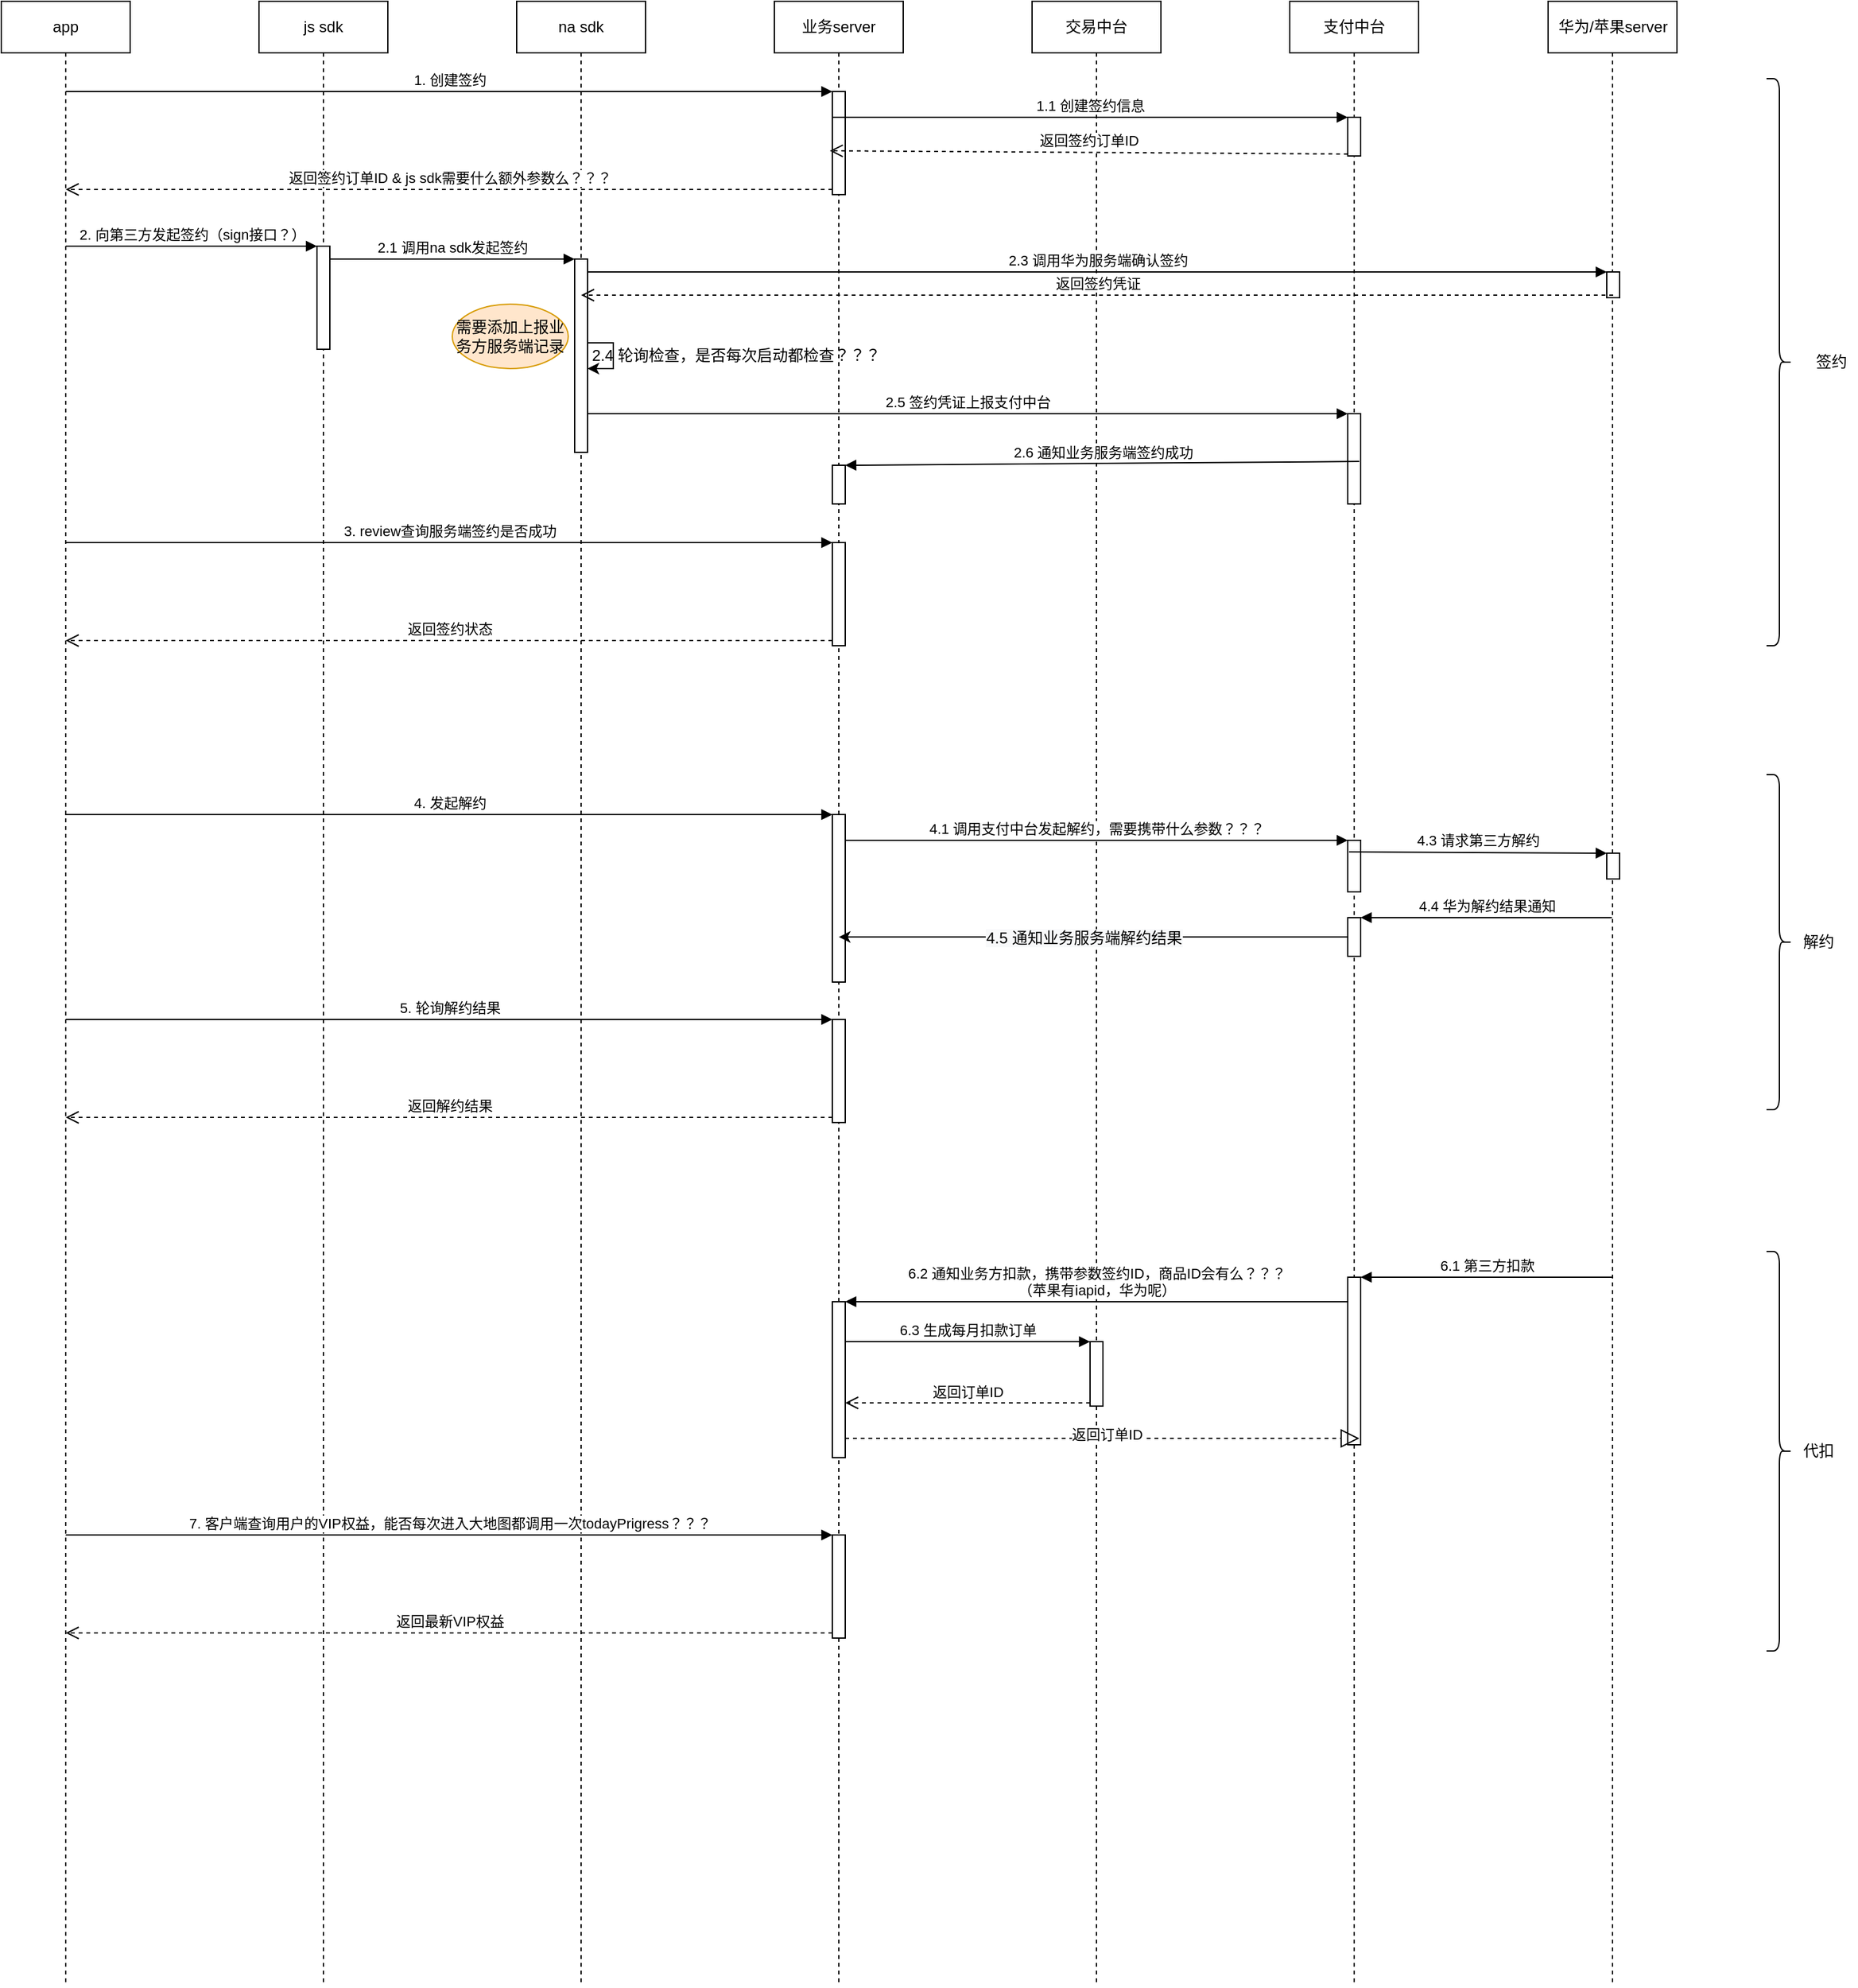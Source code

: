 <mxfile version="14.9.4" type="github">
  <diagram id="bgzZZHYhQTPhg7QTGfTD" name="Page-1">
    <mxGraphModel dx="1678" dy="941" grid="1" gridSize="10" guides="1" tooltips="1" connect="1" arrows="1" fold="1" page="1" pageScale="1" pageWidth="827" pageHeight="1169" math="0" shadow="0">
      <root>
        <mxCell id="0" />
        <mxCell id="1" parent="0" />
        <mxCell id="oVRuIWFX0pX_K5AUofUP-2" value="app" style="shape=umlLifeline;perimeter=lifelinePerimeter;whiteSpace=wrap;html=1;container=1;collapsible=0;recursiveResize=0;outlineConnect=0;" vertex="1" parent="1">
          <mxGeometry x="40" y="100" width="100" height="1540" as="geometry" />
        </mxCell>
        <mxCell id="oVRuIWFX0pX_K5AUofUP-3" value="js sdk" style="shape=umlLifeline;perimeter=lifelinePerimeter;whiteSpace=wrap;html=1;container=1;collapsible=0;recursiveResize=0;outlineConnect=0;" vertex="1" parent="1">
          <mxGeometry x="240" y="100" width="100" height="1540" as="geometry" />
        </mxCell>
        <mxCell id="oVRuIWFX0pX_K5AUofUP-18" value="" style="html=1;points=[];perimeter=orthogonalPerimeter;" vertex="1" parent="oVRuIWFX0pX_K5AUofUP-3">
          <mxGeometry x="45" y="190" width="10" height="80" as="geometry" />
        </mxCell>
        <mxCell id="oVRuIWFX0pX_K5AUofUP-4" value="na sdk" style="shape=umlLifeline;perimeter=lifelinePerimeter;whiteSpace=wrap;html=1;container=1;collapsible=0;recursiveResize=0;outlineConnect=0;" vertex="1" parent="1">
          <mxGeometry x="440" y="100" width="100" height="1540" as="geometry" />
        </mxCell>
        <mxCell id="oVRuIWFX0pX_K5AUofUP-21" value="" style="html=1;points=[];perimeter=orthogonalPerimeter;" vertex="1" parent="oVRuIWFX0pX_K5AUofUP-4">
          <mxGeometry x="45" y="200" width="10" height="150" as="geometry" />
        </mxCell>
        <mxCell id="oVRuIWFX0pX_K5AUofUP-32" style="edgeStyle=orthogonalEdgeStyle;rounded=0;orthogonalLoop=1;jettySize=auto;html=1;elbow=vertical;" edge="1" parent="oVRuIWFX0pX_K5AUofUP-4" source="oVRuIWFX0pX_K5AUofUP-21" target="oVRuIWFX0pX_K5AUofUP-21">
          <mxGeometry relative="1" as="geometry" />
        </mxCell>
        <mxCell id="oVRuIWFX0pX_K5AUofUP-5" value="业务server" style="shape=umlLifeline;perimeter=lifelinePerimeter;whiteSpace=wrap;html=1;container=1;collapsible=0;recursiveResize=0;outlineConnect=0;" vertex="1" parent="1">
          <mxGeometry x="640" y="100" width="100" height="1540" as="geometry" />
        </mxCell>
        <mxCell id="oVRuIWFX0pX_K5AUofUP-41" value="" style="html=1;points=[];perimeter=orthogonalPerimeter;" vertex="1" parent="oVRuIWFX0pX_K5AUofUP-5">
          <mxGeometry x="45" y="360" width="10" height="30" as="geometry" />
        </mxCell>
        <mxCell id="oVRuIWFX0pX_K5AUofUP-44" value="" style="html=1;points=[];perimeter=orthogonalPerimeter;" vertex="1" parent="oVRuIWFX0pX_K5AUofUP-5">
          <mxGeometry x="45" y="420" width="10" height="80" as="geometry" />
        </mxCell>
        <mxCell id="oVRuIWFX0pX_K5AUofUP-47" value="" style="html=1;points=[];perimeter=orthogonalPerimeter;" vertex="1" parent="oVRuIWFX0pX_K5AUofUP-5">
          <mxGeometry x="45" y="631" width="10" height="130" as="geometry" />
        </mxCell>
        <mxCell id="oVRuIWFX0pX_K5AUofUP-63" value="" style="html=1;points=[];perimeter=orthogonalPerimeter;" vertex="1" parent="oVRuIWFX0pX_K5AUofUP-5">
          <mxGeometry x="45" y="790" width="10" height="80" as="geometry" />
        </mxCell>
        <mxCell id="oVRuIWFX0pX_K5AUofUP-72" value="" style="html=1;points=[];perimeter=orthogonalPerimeter;" vertex="1" parent="oVRuIWFX0pX_K5AUofUP-5">
          <mxGeometry x="45" y="1009" width="10" height="121" as="geometry" />
        </mxCell>
        <mxCell id="oVRuIWFX0pX_K5AUofUP-80" value="" style="html=1;points=[];perimeter=orthogonalPerimeter;" vertex="1" parent="oVRuIWFX0pX_K5AUofUP-5">
          <mxGeometry x="45" y="1190" width="10" height="80" as="geometry" />
        </mxCell>
        <mxCell id="oVRuIWFX0pX_K5AUofUP-6" value="交易中台" style="shape=umlLifeline;perimeter=lifelinePerimeter;whiteSpace=wrap;html=1;container=1;collapsible=0;recursiveResize=0;outlineConnect=0;" vertex="1" parent="1">
          <mxGeometry x="840" y="100" width="100" height="1540" as="geometry" />
        </mxCell>
        <mxCell id="oVRuIWFX0pX_K5AUofUP-75" value="" style="html=1;points=[];perimeter=orthogonalPerimeter;" vertex="1" parent="oVRuIWFX0pX_K5AUofUP-6">
          <mxGeometry x="45" y="1040" width="10" height="50" as="geometry" />
        </mxCell>
        <mxCell id="oVRuIWFX0pX_K5AUofUP-7" value="支付中台" style="shape=umlLifeline;perimeter=lifelinePerimeter;whiteSpace=wrap;html=1;container=1;collapsible=0;recursiveResize=0;outlineConnect=0;" vertex="1" parent="1">
          <mxGeometry x="1040" y="100" width="100" height="1540" as="geometry" />
        </mxCell>
        <mxCell id="oVRuIWFX0pX_K5AUofUP-15" value="" style="html=1;points=[];perimeter=orthogonalPerimeter;" vertex="1" parent="oVRuIWFX0pX_K5AUofUP-7">
          <mxGeometry x="45" y="90" width="10" height="30" as="geometry" />
        </mxCell>
        <mxCell id="oVRuIWFX0pX_K5AUofUP-34" value="" style="html=1;points=[];perimeter=orthogonalPerimeter;" vertex="1" parent="oVRuIWFX0pX_K5AUofUP-7">
          <mxGeometry x="45" y="320" width="10" height="70" as="geometry" />
        </mxCell>
        <mxCell id="oVRuIWFX0pX_K5AUofUP-50" value="" style="html=1;points=[];perimeter=orthogonalPerimeter;" vertex="1" parent="oVRuIWFX0pX_K5AUofUP-7">
          <mxGeometry x="45" y="651" width="10" height="40" as="geometry" />
        </mxCell>
        <mxCell id="oVRuIWFX0pX_K5AUofUP-57" value="" style="html=1;points=[];perimeter=orthogonalPerimeter;" vertex="1" parent="oVRuIWFX0pX_K5AUofUP-7">
          <mxGeometry x="45" y="711" width="10" height="30" as="geometry" />
        </mxCell>
        <mxCell id="oVRuIWFX0pX_K5AUofUP-69" value="" style="html=1;points=[];perimeter=orthogonalPerimeter;" vertex="1" parent="oVRuIWFX0pX_K5AUofUP-7">
          <mxGeometry x="45" y="990" width="10" height="130" as="geometry" />
        </mxCell>
        <mxCell id="oVRuIWFX0pX_K5AUofUP-8" value="华为/苹果server" style="shape=umlLifeline;perimeter=lifelinePerimeter;whiteSpace=wrap;html=1;container=1;collapsible=0;recursiveResize=0;outlineConnect=0;" vertex="1" parent="1">
          <mxGeometry x="1240.5" y="100" width="100" height="1540" as="geometry" />
        </mxCell>
        <mxCell id="oVRuIWFX0pX_K5AUofUP-24" value="" style="html=1;points=[];perimeter=orthogonalPerimeter;" vertex="1" parent="oVRuIWFX0pX_K5AUofUP-8">
          <mxGeometry x="45.5" y="210" width="10" height="20" as="geometry" />
        </mxCell>
        <mxCell id="oVRuIWFX0pX_K5AUofUP-53" value="" style="html=1;points=[];perimeter=orthogonalPerimeter;" vertex="1" parent="oVRuIWFX0pX_K5AUofUP-8">
          <mxGeometry x="45.5" y="661" width="10" height="20" as="geometry" />
        </mxCell>
        <mxCell id="oVRuIWFX0pX_K5AUofUP-9" value="" style="html=1;points=[];perimeter=orthogonalPerimeter;" vertex="1" parent="1">
          <mxGeometry x="685" y="170" width="10" height="80" as="geometry" />
        </mxCell>
        <mxCell id="oVRuIWFX0pX_K5AUofUP-10" value="1. 创建签约" style="html=1;verticalAlign=bottom;endArrow=block;entryX=0;entryY=0;" edge="1" target="oVRuIWFX0pX_K5AUofUP-9" parent="1" source="oVRuIWFX0pX_K5AUofUP-2">
          <mxGeometry relative="1" as="geometry">
            <mxPoint x="610" y="170" as="sourcePoint" />
          </mxGeometry>
        </mxCell>
        <mxCell id="oVRuIWFX0pX_K5AUofUP-11" value="返回签约订单ID &amp;amp; js sdk需要什么额外参数么？？？" style="html=1;verticalAlign=bottom;endArrow=open;dashed=1;endSize=8;exitX=0;exitY=0.95;" edge="1" source="oVRuIWFX0pX_K5AUofUP-9" parent="1" target="oVRuIWFX0pX_K5AUofUP-2">
          <mxGeometry relative="1" as="geometry">
            <mxPoint x="610" y="246" as="targetPoint" />
          </mxGeometry>
        </mxCell>
        <mxCell id="oVRuIWFX0pX_K5AUofUP-16" value="1.1 创建签约信息" style="html=1;verticalAlign=bottom;endArrow=block;entryX=0;entryY=0;exitX=0;exitY=0.25;exitDx=0;exitDy=0;exitPerimeter=0;" edge="1" target="oVRuIWFX0pX_K5AUofUP-15" parent="1" source="oVRuIWFX0pX_K5AUofUP-9">
          <mxGeometry relative="1" as="geometry">
            <mxPoint x="750" y="190" as="sourcePoint" />
          </mxGeometry>
        </mxCell>
        <mxCell id="oVRuIWFX0pX_K5AUofUP-17" value="返回签约订单ID" style="html=1;verticalAlign=bottom;endArrow=open;dashed=1;endSize=8;exitX=0;exitY=0.95;entryX=-0.2;entryY=0.575;entryDx=0;entryDy=0;entryPerimeter=0;" edge="1" source="oVRuIWFX0pX_K5AUofUP-15" parent="1" target="oVRuIWFX0pX_K5AUofUP-9">
          <mxGeometry relative="1" as="geometry">
            <mxPoint x="1015" y="266" as="targetPoint" />
          </mxGeometry>
        </mxCell>
        <mxCell id="oVRuIWFX0pX_K5AUofUP-19" value="2. 向第三方发起签约（sign接口？）" style="html=1;verticalAlign=bottom;endArrow=block;entryX=0;entryY=0;" edge="1" target="oVRuIWFX0pX_K5AUofUP-18" parent="1" source="oVRuIWFX0pX_K5AUofUP-2">
          <mxGeometry relative="1" as="geometry">
            <mxPoint x="215" y="290" as="sourcePoint" />
          </mxGeometry>
        </mxCell>
        <mxCell id="oVRuIWFX0pX_K5AUofUP-22" value="2.1 调用na sdk发起签约" style="html=1;verticalAlign=bottom;endArrow=block;entryX=0;entryY=0;" edge="1" target="oVRuIWFX0pX_K5AUofUP-21" parent="1" source="oVRuIWFX0pX_K5AUofUP-18">
          <mxGeometry relative="1" as="geometry">
            <mxPoint x="310" y="300" as="sourcePoint" />
          </mxGeometry>
        </mxCell>
        <mxCell id="oVRuIWFX0pX_K5AUofUP-25" value="2.3 调用华为服务端确认签约" style="html=1;verticalAlign=bottom;endArrow=block;entryX=0;entryY=0;" edge="1" target="oVRuIWFX0pX_K5AUofUP-24" parent="1" source="oVRuIWFX0pX_K5AUofUP-21">
          <mxGeometry relative="1" as="geometry">
            <mxPoint x="1216" y="310" as="sourcePoint" />
          </mxGeometry>
        </mxCell>
        <mxCell id="oVRuIWFX0pX_K5AUofUP-26" value="返回签约凭证" style="html=1;verticalAlign=bottom;endArrow=open;dashed=1;endSize=8;exitX=0.5;exitY=0.9;exitDx=0;exitDy=0;exitPerimeter=0;" edge="1" source="oVRuIWFX0pX_K5AUofUP-24" parent="1" target="oVRuIWFX0pX_K5AUofUP-4">
          <mxGeometry relative="1" as="geometry">
            <mxPoint x="1216" y="386" as="targetPoint" />
            <mxPoint x="1291" y="386" as="sourcePoint" />
          </mxGeometry>
        </mxCell>
        <mxCell id="oVRuIWFX0pX_K5AUofUP-33" value="2.4 轮询检查，是否每次启动都检查？？？" style="text;html=1;align=center;verticalAlign=middle;resizable=0;points=[];autosize=1;strokeColor=none;" vertex="1" parent="1">
          <mxGeometry x="490" y="365" width="240" height="20" as="geometry" />
        </mxCell>
        <mxCell id="oVRuIWFX0pX_K5AUofUP-35" value="2.5 签约凭证上报支付中台" style="html=1;verticalAlign=bottom;endArrow=block;entryX=0;entryY=0;" edge="1" target="oVRuIWFX0pX_K5AUofUP-34" parent="1" source="oVRuIWFX0pX_K5AUofUP-21">
          <mxGeometry relative="1" as="geometry">
            <mxPoint x="1015" y="420" as="sourcePoint" />
          </mxGeometry>
        </mxCell>
        <mxCell id="oVRuIWFX0pX_K5AUofUP-37" value="需要添加上报业务方服务端记录" style="ellipse;whiteSpace=wrap;html=1;fillColor=#ffe6cc;strokeColor=#d79b00;" vertex="1" parent="1">
          <mxGeometry x="390" y="335" width="90" height="50" as="geometry" />
        </mxCell>
        <mxCell id="oVRuIWFX0pX_K5AUofUP-42" value="2.6 通知业务服务端签约成功" style="html=1;verticalAlign=bottom;endArrow=block;entryX=1;entryY=0;exitX=0.9;exitY=0.529;exitDx=0;exitDy=0;exitPerimeter=0;" edge="1" target="oVRuIWFX0pX_K5AUofUP-41" parent="1" source="oVRuIWFX0pX_K5AUofUP-34">
          <mxGeometry relative="1" as="geometry">
            <mxPoint x="755" y="460" as="sourcePoint" />
          </mxGeometry>
        </mxCell>
        <mxCell id="oVRuIWFX0pX_K5AUofUP-45" value="3. review查询服务端签约是否成功" style="html=1;verticalAlign=bottom;endArrow=block;entryX=0;entryY=0;" edge="1" target="oVRuIWFX0pX_K5AUofUP-44" parent="1" source="oVRuIWFX0pX_K5AUofUP-2">
          <mxGeometry relative="1" as="geometry">
            <mxPoint x="615" y="520" as="sourcePoint" />
          </mxGeometry>
        </mxCell>
        <mxCell id="oVRuIWFX0pX_K5AUofUP-46" value="返回签约状态" style="html=1;verticalAlign=bottom;endArrow=open;dashed=1;endSize=8;exitX=0;exitY=0.95;" edge="1" source="oVRuIWFX0pX_K5AUofUP-44" parent="1" target="oVRuIWFX0pX_K5AUofUP-2">
          <mxGeometry relative="1" as="geometry">
            <mxPoint x="615" y="596" as="targetPoint" />
          </mxGeometry>
        </mxCell>
        <mxCell id="oVRuIWFX0pX_K5AUofUP-48" value="4. 发起解约" style="html=1;verticalAlign=bottom;endArrow=block;entryX=0;entryY=0;" edge="1" target="oVRuIWFX0pX_K5AUofUP-47" parent="1">
          <mxGeometry relative="1" as="geometry">
            <mxPoint x="89.5" y="731" as="sourcePoint" />
          </mxGeometry>
        </mxCell>
        <mxCell id="oVRuIWFX0pX_K5AUofUP-51" value="4.1 调用支付中台发起解约，需要携带什么参数？？？" style="html=1;verticalAlign=bottom;endArrow=block;entryX=0;entryY=0;" edge="1" target="oVRuIWFX0pX_K5AUofUP-50" parent="1" source="oVRuIWFX0pX_K5AUofUP-47">
          <mxGeometry relative="1" as="geometry">
            <mxPoint x="1015" y="751" as="sourcePoint" />
          </mxGeometry>
        </mxCell>
        <mxCell id="oVRuIWFX0pX_K5AUofUP-54" value="4.3 请求第三方解约" style="html=1;verticalAlign=bottom;endArrow=block;entryX=0;entryY=0;exitX=0.1;exitY=0.225;exitDx=0;exitDy=0;exitPerimeter=0;" edge="1" target="oVRuIWFX0pX_K5AUofUP-53" parent="1" source="oVRuIWFX0pX_K5AUofUP-50">
          <mxGeometry relative="1" as="geometry">
            <mxPoint x="1216" y="771" as="sourcePoint" />
          </mxGeometry>
        </mxCell>
        <mxCell id="oVRuIWFX0pX_K5AUofUP-58" value="4.4 华为解约结果通知" style="html=1;verticalAlign=bottom;endArrow=block;entryX=1;entryY=0;" edge="1" target="oVRuIWFX0pX_K5AUofUP-57" parent="1">
          <mxGeometry relative="1" as="geometry">
            <mxPoint x="1290" y="811" as="sourcePoint" />
          </mxGeometry>
        </mxCell>
        <mxCell id="oVRuIWFX0pX_K5AUofUP-60" style="edgeStyle=orthogonalEdgeStyle;rounded=0;orthogonalLoop=1;jettySize=auto;html=1;entryX=0.5;entryY=0.731;entryDx=0;entryDy=0;entryPerimeter=0;" edge="1" parent="1" source="oVRuIWFX0pX_K5AUofUP-57" target="oVRuIWFX0pX_K5AUofUP-47">
          <mxGeometry relative="1" as="geometry" />
        </mxCell>
        <mxCell id="oVRuIWFX0pX_K5AUofUP-62" value="&lt;span style=&quot;font-size: 12px ; background-color: rgb(248 , 249 , 250)&quot;&gt;4.5 通知业务服务端解约结果&lt;/span&gt;" style="edgeLabel;html=1;align=center;verticalAlign=middle;resizable=0;points=[];" vertex="1" connectable="0" parent="oVRuIWFX0pX_K5AUofUP-60">
          <mxGeometry x="0.038" y="1" relative="1" as="geometry">
            <mxPoint as="offset" />
          </mxGeometry>
        </mxCell>
        <mxCell id="oVRuIWFX0pX_K5AUofUP-64" value="5. 轮询解约结果" style="html=1;verticalAlign=bottom;endArrow=block;entryX=0;entryY=0;" edge="1" target="oVRuIWFX0pX_K5AUofUP-63" parent="1" source="oVRuIWFX0pX_K5AUofUP-2">
          <mxGeometry relative="1" as="geometry">
            <mxPoint x="615" y="890" as="sourcePoint" />
          </mxGeometry>
        </mxCell>
        <mxCell id="oVRuIWFX0pX_K5AUofUP-65" value="返回解约结果" style="html=1;verticalAlign=bottom;endArrow=open;dashed=1;endSize=8;exitX=0;exitY=0.95;" edge="1" source="oVRuIWFX0pX_K5AUofUP-63" parent="1" target="oVRuIWFX0pX_K5AUofUP-2">
          <mxGeometry relative="1" as="geometry">
            <mxPoint x="615" y="966" as="targetPoint" />
          </mxGeometry>
        </mxCell>
        <mxCell id="oVRuIWFX0pX_K5AUofUP-70" value="6.1 第三方扣款" style="html=1;verticalAlign=bottom;endArrow=block;entryX=1;entryY=0;" edge="1" target="oVRuIWFX0pX_K5AUofUP-69" parent="1" source="oVRuIWFX0pX_K5AUofUP-8">
          <mxGeometry relative="1" as="geometry">
            <mxPoint x="1155" y="1090" as="sourcePoint" />
          </mxGeometry>
        </mxCell>
        <mxCell id="oVRuIWFX0pX_K5AUofUP-73" value="6.2 通知业务方扣款，携带参数签约ID，商品ID会有么？？？&lt;br&gt;（苹果有iapid，华为呢）" style="html=1;verticalAlign=bottom;endArrow=block;entryX=1;entryY=0;" edge="1" target="oVRuIWFX0pX_K5AUofUP-72" parent="1" source="oVRuIWFX0pX_K5AUofUP-69">
          <mxGeometry relative="1" as="geometry">
            <mxPoint x="955" y="1109" as="sourcePoint" />
          </mxGeometry>
        </mxCell>
        <mxCell id="oVRuIWFX0pX_K5AUofUP-76" value="6.3 生成每月扣款订单" style="html=1;verticalAlign=bottom;endArrow=block;entryX=0;entryY=0;" edge="1" target="oVRuIWFX0pX_K5AUofUP-75" parent="1" source="oVRuIWFX0pX_K5AUofUP-72">
          <mxGeometry relative="1" as="geometry">
            <mxPoint x="815" y="1140" as="sourcePoint" />
          </mxGeometry>
        </mxCell>
        <mxCell id="oVRuIWFX0pX_K5AUofUP-77" value="返回订单ID" style="html=1;verticalAlign=bottom;endArrow=open;dashed=1;endSize=8;exitX=0;exitY=0.95;" edge="1" source="oVRuIWFX0pX_K5AUofUP-75" parent="1" target="oVRuIWFX0pX_K5AUofUP-72">
          <mxGeometry relative="1" as="geometry">
            <mxPoint x="815" y="1216" as="targetPoint" />
          </mxGeometry>
        </mxCell>
        <mxCell id="oVRuIWFX0pX_K5AUofUP-78" value="" style="endArrow=block;dashed=1;endFill=0;endSize=12;html=1;entryX=0.9;entryY=0.962;entryDx=0;entryDy=0;entryPerimeter=0;" edge="1" parent="1" source="oVRuIWFX0pX_K5AUofUP-72" target="oVRuIWFX0pX_K5AUofUP-69">
          <mxGeometry width="160" relative="1" as="geometry">
            <mxPoint x="710" y="1220" as="sourcePoint" />
            <mxPoint x="870" y="1220" as="targetPoint" />
          </mxGeometry>
        </mxCell>
        <mxCell id="oVRuIWFX0pX_K5AUofUP-79" value="返回订单ID" style="edgeLabel;html=1;align=center;verticalAlign=middle;resizable=0;points=[];" vertex="1" connectable="0" parent="oVRuIWFX0pX_K5AUofUP-78">
          <mxGeometry x="0.018" y="3" relative="1" as="geometry">
            <mxPoint as="offset" />
          </mxGeometry>
        </mxCell>
        <mxCell id="oVRuIWFX0pX_K5AUofUP-81" value="7. 客户端查询用户的VIP权益，能否每次进入大地图都调用一次todayPrigress？？？" style="html=1;verticalAlign=bottom;endArrow=block;entryX=0;entryY=0;" edge="1" target="oVRuIWFX0pX_K5AUofUP-80" parent="1" source="oVRuIWFX0pX_K5AUofUP-2">
          <mxGeometry relative="1" as="geometry">
            <mxPoint x="615" y="1290" as="sourcePoint" />
          </mxGeometry>
        </mxCell>
        <mxCell id="oVRuIWFX0pX_K5AUofUP-82" value="返回最新VIP权益" style="html=1;verticalAlign=bottom;endArrow=open;dashed=1;endSize=8;exitX=0;exitY=0.95;" edge="1" source="oVRuIWFX0pX_K5AUofUP-80" parent="1" target="oVRuIWFX0pX_K5AUofUP-2">
          <mxGeometry relative="1" as="geometry">
            <mxPoint x="615" y="1366" as="targetPoint" />
          </mxGeometry>
        </mxCell>
        <mxCell id="oVRuIWFX0pX_K5AUofUP-83" value="" style="shape=curlyBracket;whiteSpace=wrap;html=1;rounded=1;flipH=1;" vertex="1" parent="1">
          <mxGeometry x="1410" y="160" width="20" height="440" as="geometry" />
        </mxCell>
        <mxCell id="oVRuIWFX0pX_K5AUofUP-84" value="签约" style="text;html=1;align=center;verticalAlign=middle;resizable=0;points=[];autosize=1;strokeColor=none;" vertex="1" parent="1">
          <mxGeometry x="1440" y="370" width="40" height="20" as="geometry" />
        </mxCell>
        <mxCell id="oVRuIWFX0pX_K5AUofUP-85" value="" style="shape=curlyBracket;whiteSpace=wrap;html=1;rounded=1;flipH=1;" vertex="1" parent="1">
          <mxGeometry x="1410" y="700" width="20" height="260" as="geometry" />
        </mxCell>
        <mxCell id="oVRuIWFX0pX_K5AUofUP-86" value="解约" style="text;html=1;align=center;verticalAlign=middle;resizable=0;points=[];autosize=1;strokeColor=none;" vertex="1" parent="1">
          <mxGeometry x="1430" y="820" width="40" height="20" as="geometry" />
        </mxCell>
        <mxCell id="oVRuIWFX0pX_K5AUofUP-87" value="" style="shape=curlyBracket;whiteSpace=wrap;html=1;rounded=1;flipH=1;" vertex="1" parent="1">
          <mxGeometry x="1410" y="1070" width="20" height="310" as="geometry" />
        </mxCell>
        <mxCell id="oVRuIWFX0pX_K5AUofUP-88" value="代扣" style="text;html=1;align=center;verticalAlign=middle;resizable=0;points=[];autosize=1;strokeColor=none;" vertex="1" parent="1">
          <mxGeometry x="1430" y="1215" width="40" height="20" as="geometry" />
        </mxCell>
      </root>
    </mxGraphModel>
  </diagram>
</mxfile>
